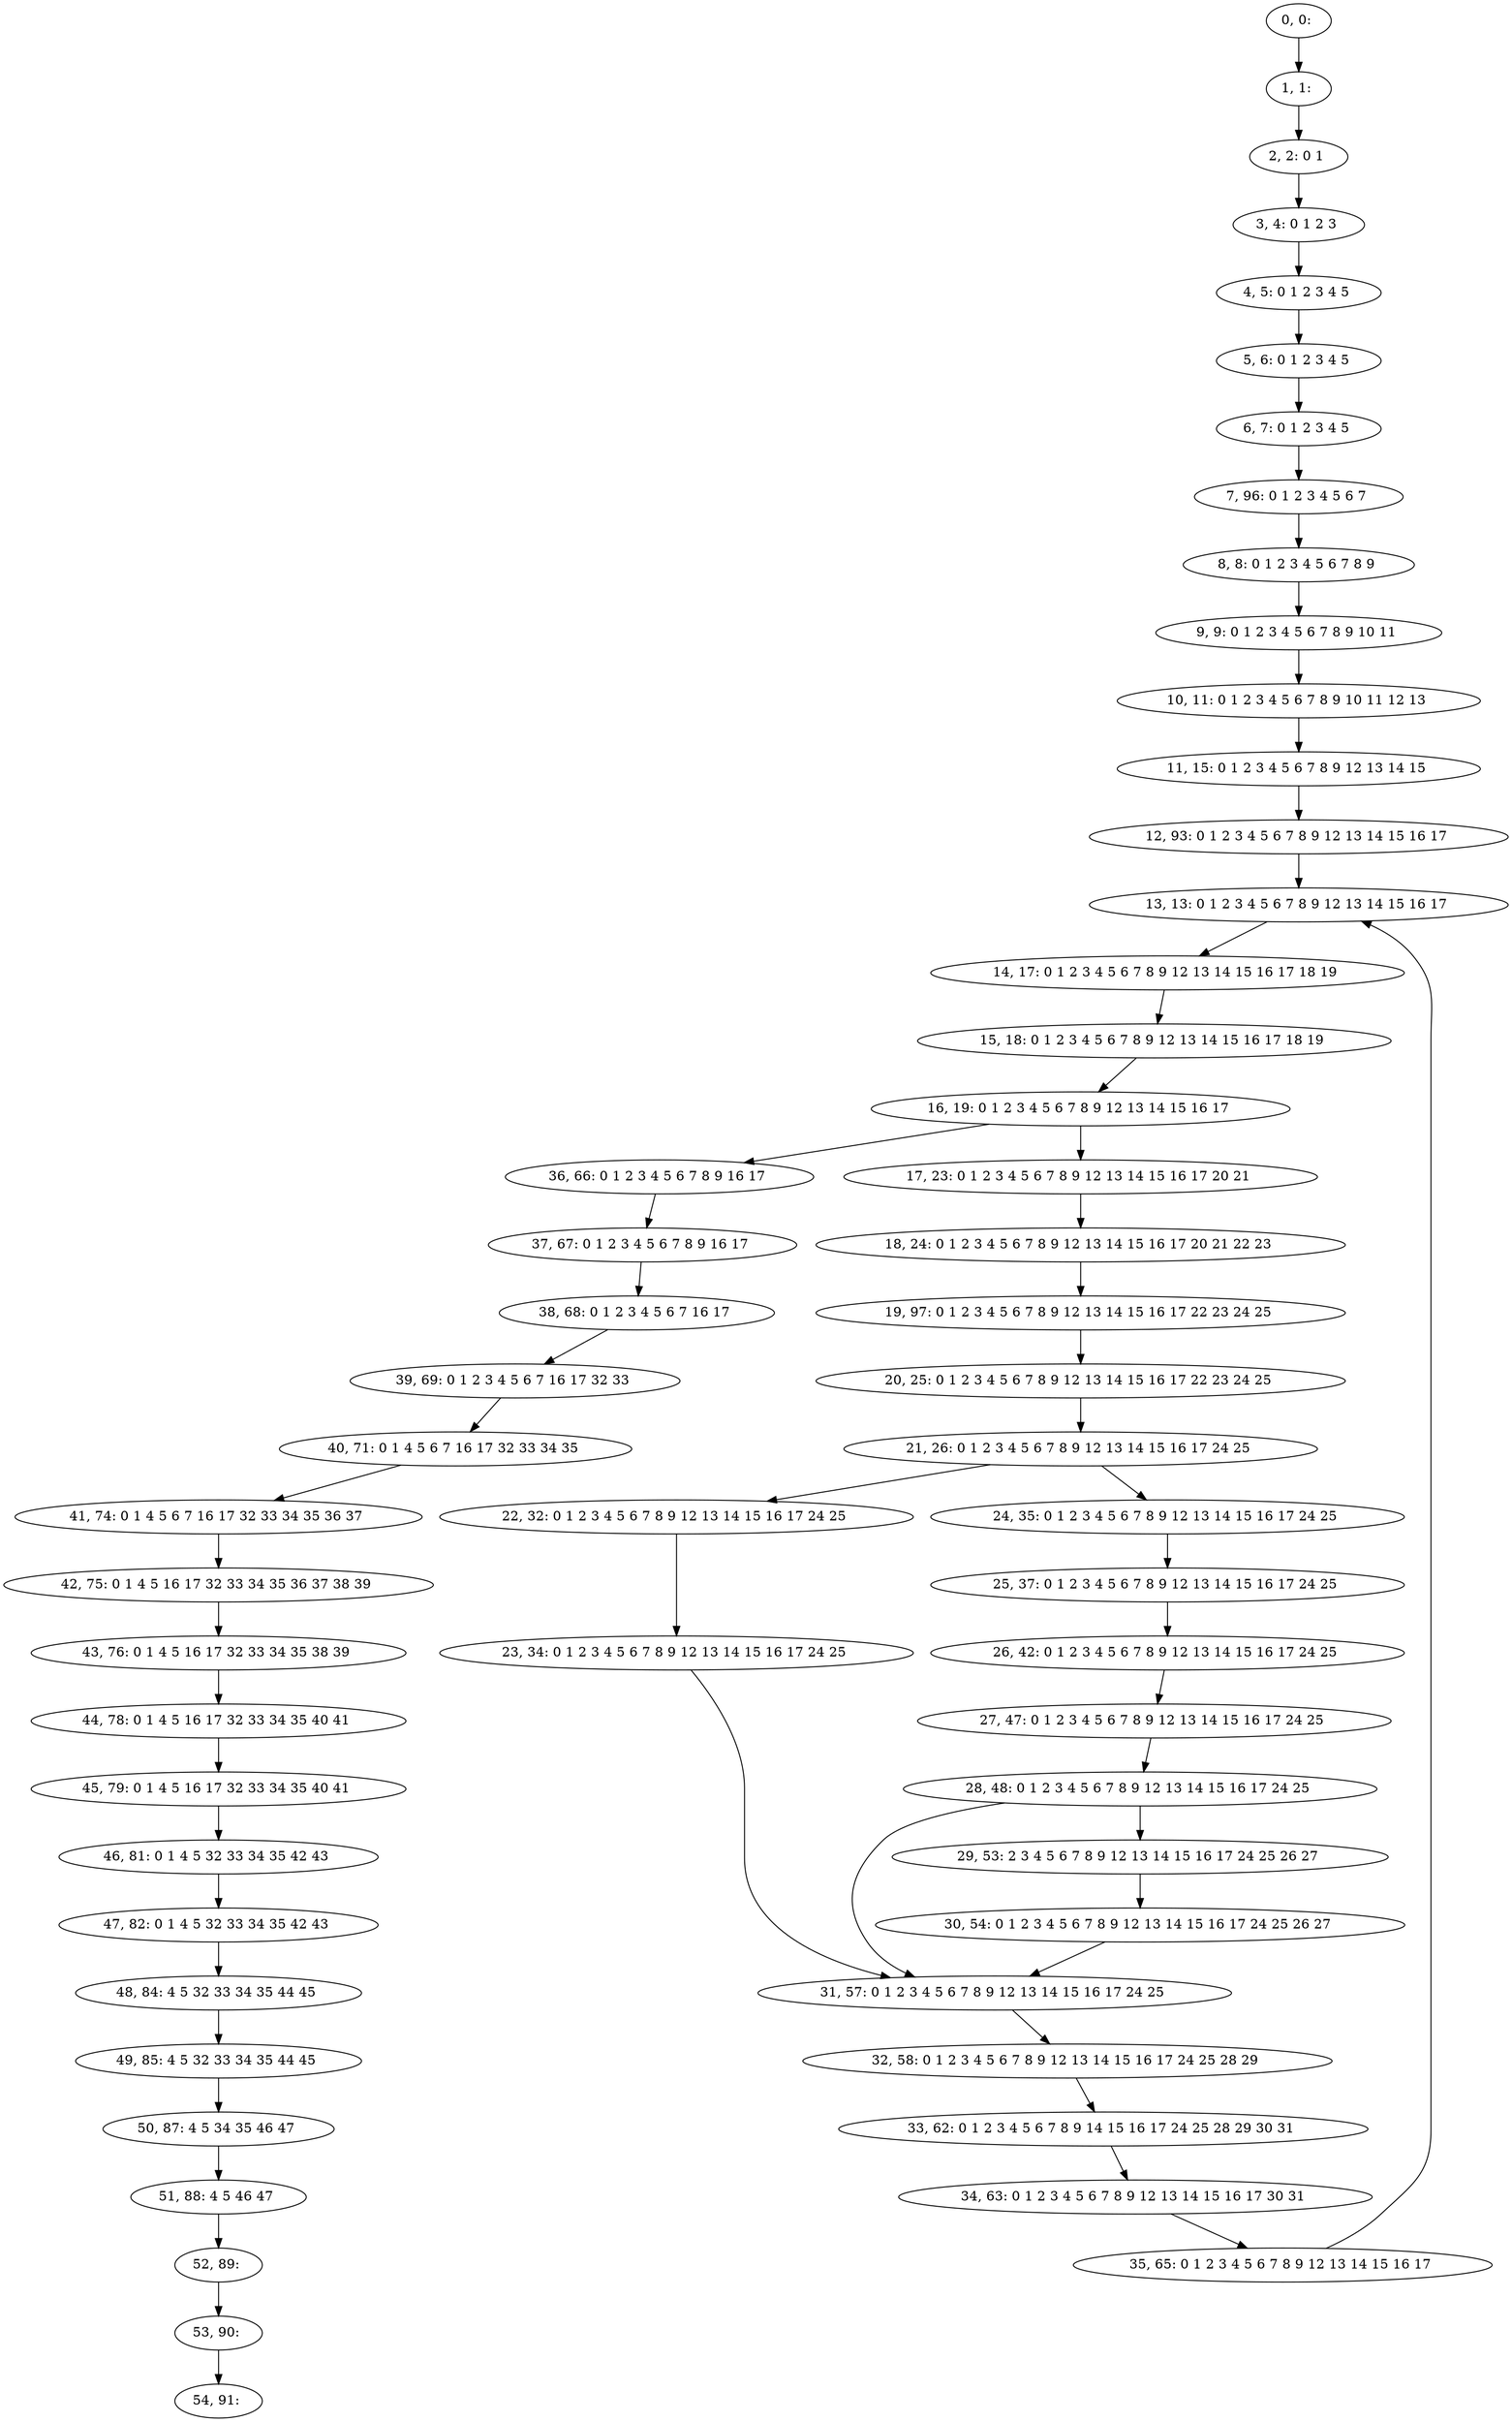 digraph G {
0[label="0, 0: "];
1[label="1, 1: "];
2[label="2, 2: 0 1 "];
3[label="3, 4: 0 1 2 3 "];
4[label="4, 5: 0 1 2 3 4 5 "];
5[label="5, 6: 0 1 2 3 4 5 "];
6[label="6, 7: 0 1 2 3 4 5 "];
7[label="7, 96: 0 1 2 3 4 5 6 7 "];
8[label="8, 8: 0 1 2 3 4 5 6 7 8 9 "];
9[label="9, 9: 0 1 2 3 4 5 6 7 8 9 10 11 "];
10[label="10, 11: 0 1 2 3 4 5 6 7 8 9 10 11 12 13 "];
11[label="11, 15: 0 1 2 3 4 5 6 7 8 9 12 13 14 15 "];
12[label="12, 93: 0 1 2 3 4 5 6 7 8 9 12 13 14 15 16 17 "];
13[label="13, 13: 0 1 2 3 4 5 6 7 8 9 12 13 14 15 16 17 "];
14[label="14, 17: 0 1 2 3 4 5 6 7 8 9 12 13 14 15 16 17 18 19 "];
15[label="15, 18: 0 1 2 3 4 5 6 7 8 9 12 13 14 15 16 17 18 19 "];
16[label="16, 19: 0 1 2 3 4 5 6 7 8 9 12 13 14 15 16 17 "];
17[label="17, 23: 0 1 2 3 4 5 6 7 8 9 12 13 14 15 16 17 20 21 "];
18[label="18, 24: 0 1 2 3 4 5 6 7 8 9 12 13 14 15 16 17 20 21 22 23 "];
19[label="19, 97: 0 1 2 3 4 5 6 7 8 9 12 13 14 15 16 17 22 23 24 25 "];
20[label="20, 25: 0 1 2 3 4 5 6 7 8 9 12 13 14 15 16 17 22 23 24 25 "];
21[label="21, 26: 0 1 2 3 4 5 6 7 8 9 12 13 14 15 16 17 24 25 "];
22[label="22, 32: 0 1 2 3 4 5 6 7 8 9 12 13 14 15 16 17 24 25 "];
23[label="23, 34: 0 1 2 3 4 5 6 7 8 9 12 13 14 15 16 17 24 25 "];
24[label="24, 35: 0 1 2 3 4 5 6 7 8 9 12 13 14 15 16 17 24 25 "];
25[label="25, 37: 0 1 2 3 4 5 6 7 8 9 12 13 14 15 16 17 24 25 "];
26[label="26, 42: 0 1 2 3 4 5 6 7 8 9 12 13 14 15 16 17 24 25 "];
27[label="27, 47: 0 1 2 3 4 5 6 7 8 9 12 13 14 15 16 17 24 25 "];
28[label="28, 48: 0 1 2 3 4 5 6 7 8 9 12 13 14 15 16 17 24 25 "];
29[label="29, 53: 2 3 4 5 6 7 8 9 12 13 14 15 16 17 24 25 26 27 "];
30[label="30, 54: 0 1 2 3 4 5 6 7 8 9 12 13 14 15 16 17 24 25 26 27 "];
31[label="31, 57: 0 1 2 3 4 5 6 7 8 9 12 13 14 15 16 17 24 25 "];
32[label="32, 58: 0 1 2 3 4 5 6 7 8 9 12 13 14 15 16 17 24 25 28 29 "];
33[label="33, 62: 0 1 2 3 4 5 6 7 8 9 14 15 16 17 24 25 28 29 30 31 "];
34[label="34, 63: 0 1 2 3 4 5 6 7 8 9 12 13 14 15 16 17 30 31 "];
35[label="35, 65: 0 1 2 3 4 5 6 7 8 9 12 13 14 15 16 17 "];
36[label="36, 66: 0 1 2 3 4 5 6 7 8 9 16 17 "];
37[label="37, 67: 0 1 2 3 4 5 6 7 8 9 16 17 "];
38[label="38, 68: 0 1 2 3 4 5 6 7 16 17 "];
39[label="39, 69: 0 1 2 3 4 5 6 7 16 17 32 33 "];
40[label="40, 71: 0 1 4 5 6 7 16 17 32 33 34 35 "];
41[label="41, 74: 0 1 4 5 6 7 16 17 32 33 34 35 36 37 "];
42[label="42, 75: 0 1 4 5 16 17 32 33 34 35 36 37 38 39 "];
43[label="43, 76: 0 1 4 5 16 17 32 33 34 35 38 39 "];
44[label="44, 78: 0 1 4 5 16 17 32 33 34 35 40 41 "];
45[label="45, 79: 0 1 4 5 16 17 32 33 34 35 40 41 "];
46[label="46, 81: 0 1 4 5 32 33 34 35 42 43 "];
47[label="47, 82: 0 1 4 5 32 33 34 35 42 43 "];
48[label="48, 84: 4 5 32 33 34 35 44 45 "];
49[label="49, 85: 4 5 32 33 34 35 44 45 "];
50[label="50, 87: 4 5 34 35 46 47 "];
51[label="51, 88: 4 5 46 47 "];
52[label="52, 89: "];
53[label="53, 90: "];
54[label="54, 91: "];
0->1 ;
1->2 ;
2->3 ;
3->4 ;
4->5 ;
5->6 ;
6->7 ;
7->8 ;
8->9 ;
9->10 ;
10->11 ;
11->12 ;
12->13 ;
13->14 ;
14->15 ;
15->16 ;
16->17 ;
16->36 ;
17->18 ;
18->19 ;
19->20 ;
20->21 ;
21->22 ;
21->24 ;
22->23 ;
23->31 ;
24->25 ;
25->26 ;
26->27 ;
27->28 ;
28->29 ;
28->31 ;
29->30 ;
30->31 ;
31->32 ;
32->33 ;
33->34 ;
34->35 ;
35->13 ;
36->37 ;
37->38 ;
38->39 ;
39->40 ;
40->41 ;
41->42 ;
42->43 ;
43->44 ;
44->45 ;
45->46 ;
46->47 ;
47->48 ;
48->49 ;
49->50 ;
50->51 ;
51->52 ;
52->53 ;
53->54 ;
}
